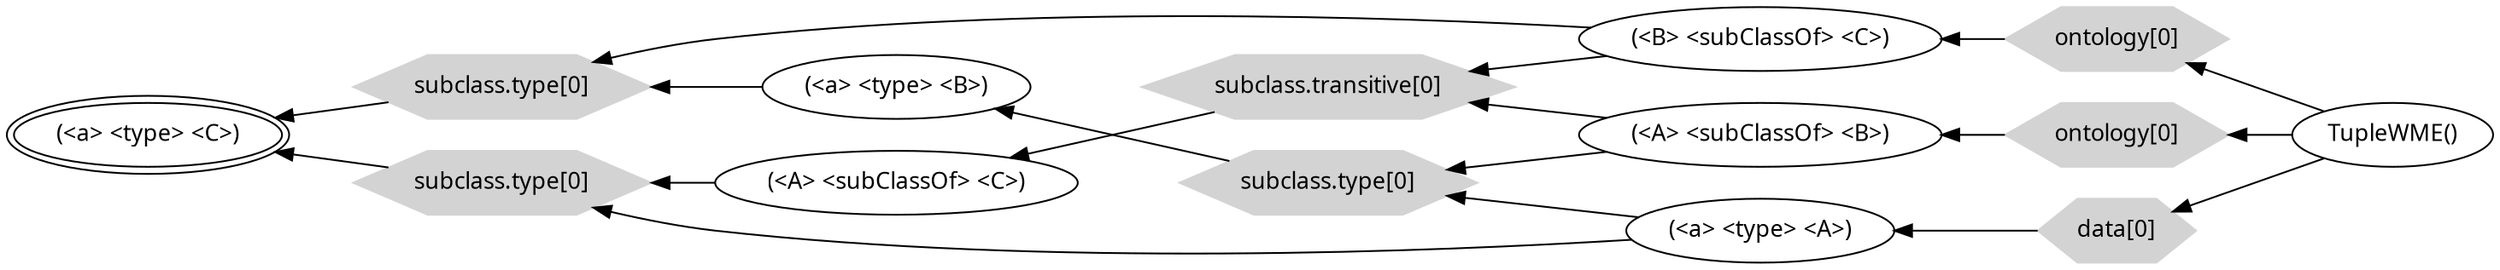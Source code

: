 digraph {
 rankdir=RL
node [fontname="Ubuntu Mono", fontsize=13]
"0x5555557b4100"[label="(\<a\> \<type\> \<C\>)", peripheries=2];
"0x5555557b8cc0"[style=filled, color=lightgrey, shape=polygon, sides=6, label="subclass.type[0]"];
"0x5555557af530" -> "0x5555557b8cc0";
"0x5555557b99c0" -> "0x5555557b8cc0";
"0x5555557b66d0"[style=filled, color=lightgrey, shape=polygon, sides=6, label="subclass.type[0]"];
"0x5555557afe70" -> "0x5555557b66d0";
"0x5555557acfc0" -> "0x5555557b66d0";
"0x5555557b8cc0" -> "0x5555557b4100";
"0x5555557b66d0" -> "0x5555557b4100";
"0x5555557af530"[label="(\<a\> \<type\> \<B\>)"];
"0x5555557b99c0"[label="(\<B\> \<subClassOf\> \<C\>)"];
"0x5555557afe70"[label="(\<a\> \<type\> \<A\>)"];
"0x5555557acfc0"[label="(\<A\> \<subClassOf\> \<C\>)"];
"0x5555557ba220"[style=filled, color=lightgrey, shape=polygon, sides=6, label="subclass.type[0]"];
"0x5555557afe70" -> "0x5555557ba220";
"0x5555557b3710" -> "0x5555557ba220";
"0x5555557ba220" -> "0x5555557af530";
"0x5555557b0410"[style=filled, color=lightgrey, shape=polygon, sides=6, label="ontology[0]"];
"0x5555557b19d0" -> "0x5555557b0410";
"0x5555557b0410" -> "0x5555557b99c0";
"0x5555557b2e40"[style=filled, color=lightgrey, shape=polygon, sides=6, label="data[0]"];
"0x5555557b19d0" -> "0x5555557b2e40";
"0x5555557b2e40" -> "0x5555557afe70";
"0x5555557b5ab0"[style=filled, color=lightgrey, shape=polygon, sides=6, label="subclass.transitive[0]"];
"0x5555557b99c0" -> "0x5555557b5ab0";
"0x5555557b3710" -> "0x5555557b5ab0";
"0x5555557b5ab0" -> "0x5555557acfc0";
"0x5555557b3710"[label="(\<A\> \<subClassOf\> \<B\>)"];
"0x5555557b19d0"[label="TupleWME()"];
"0x5555557b2af0"[style=filled, color=lightgrey, shape=polygon, sides=6, label="ontology[0]"];
"0x5555557b19d0" -> "0x5555557b2af0";
"0x5555557b2af0" -> "0x5555557b3710";


}
